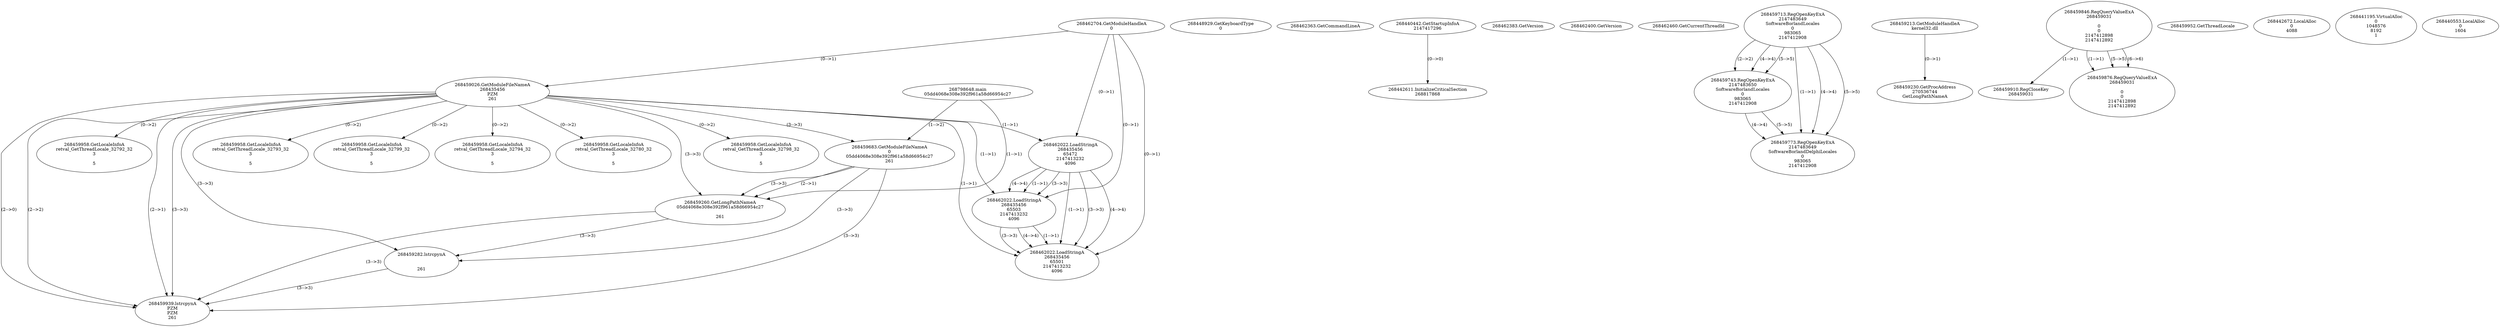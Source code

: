 // Global SCDG with merge call
digraph {
	0 [label="268798648.main
05dd4068e308e392f961a58d66954c27"]
	1 [label="268462704.GetModuleHandleA
0"]
	2 [label="268448929.GetKeyboardType
0"]
	3 [label="268462363.GetCommandLineA
"]
	4 [label="268440442.GetStartupInfoA
2147417296"]
	5 [label="268462383.GetVersion
"]
	6 [label="268462400.GetVersion
"]
	7 [label="268462460.GetCurrentThreadId
"]
	8 [label="268459026.GetModuleFileNameA
268435456
PZM
261"]
	1 -> 8 [label="(0-->1)"]
	9 [label="268459683.GetModuleFileNameA
0
05dd4068e308e392f961a58d66954c27
261"]
	0 -> 9 [label="(1-->2)"]
	8 -> 9 [label="(3-->3)"]
	10 [label="268459713.RegOpenKeyExA
2147483649
Software\Borland\Locales
0
983065
2147412908"]
	11 [label="268459213.GetModuleHandleA
kernel32.dll"]
	12 [label="268459230.GetProcAddress
270536744
GetLongPathNameA"]
	11 -> 12 [label="(0-->1)"]
	13 [label="268459260.GetLongPathNameA
05dd4068e308e392f961a58d66954c27

261"]
	0 -> 13 [label="(1-->1)"]
	9 -> 13 [label="(2-->1)"]
	8 -> 13 [label="(3-->3)"]
	9 -> 13 [label="(3-->3)"]
	14 [label="268459282.lstrcpynA


261"]
	8 -> 14 [label="(3-->3)"]
	9 -> 14 [label="(3-->3)"]
	13 -> 14 [label="(3-->3)"]
	15 [label="268459846.RegQueryValueExA
268459031

0
0
2147412898
2147412892"]
	16 [label="268459910.RegCloseKey
268459031"]
	15 -> 16 [label="(1-->1)"]
	17 [label="268459939.lstrcpynA
PZM
PZM
261"]
	8 -> 17 [label="(2-->1)"]
	8 -> 17 [label="(2-->2)"]
	8 -> 17 [label="(3-->3)"]
	9 -> 17 [label="(3-->3)"]
	13 -> 17 [label="(3-->3)"]
	14 -> 17 [label="(3-->3)"]
	8 -> 17 [label="(2-->0)"]
	18 [label="268459952.GetThreadLocale
"]
	19 [label="268459958.GetLocaleInfoA
retval_GetThreadLocale_32792_32
3

5"]
	8 -> 19 [label="(0-->2)"]
	20 [label="268462022.LoadStringA
268435456
65472
2147413232
4096"]
	1 -> 20 [label="(0-->1)"]
	8 -> 20 [label="(1-->1)"]
	21 [label="268442611.InitializeCriticalSection
268817868"]
	4 -> 21 [label="(0-->0)"]
	22 [label="268442672.LocalAlloc
0
4088"]
	23 [label="268441195.VirtualAlloc
0
1048576
8192
1"]
	24 [label="268440553.LocalAlloc
0
1604"]
	25 [label="268462022.LoadStringA
268435456
65503
2147413232
4096"]
	1 -> 25 [label="(0-->1)"]
	8 -> 25 [label="(1-->1)"]
	20 -> 25 [label="(1-->1)"]
	20 -> 25 [label="(3-->3)"]
	20 -> 25 [label="(4-->4)"]
	26 [label="268459743.RegOpenKeyExA
2147483650
Software\Borland\Locales
0
983065
2147412908"]
	10 -> 26 [label="(2-->2)"]
	10 -> 26 [label="(4-->4)"]
	10 -> 26 [label="(5-->5)"]
	27 [label="268459958.GetLocaleInfoA
retval_GetThreadLocale_32793_32
3

5"]
	8 -> 27 [label="(0-->2)"]
	28 [label="268462022.LoadStringA
268435456
65501
2147413232
4096"]
	1 -> 28 [label="(0-->1)"]
	8 -> 28 [label="(1-->1)"]
	20 -> 28 [label="(1-->1)"]
	25 -> 28 [label="(1-->1)"]
	20 -> 28 [label="(3-->3)"]
	25 -> 28 [label="(3-->3)"]
	20 -> 28 [label="(4-->4)"]
	25 -> 28 [label="(4-->4)"]
	29 [label="268459876.RegQueryValueExA
268459031

0
0
2147412898
2147412892"]
	15 -> 29 [label="(1-->1)"]
	15 -> 29 [label="(5-->5)"]
	15 -> 29 [label="(6-->6)"]
	30 [label="268459958.GetLocaleInfoA
retval_GetThreadLocale_32799_32
3

5"]
	8 -> 30 [label="(0-->2)"]
	31 [label="268459773.RegOpenKeyExA
2147483649
Software\Borland\Delphi\Locales
0
983065
2147412908"]
	10 -> 31 [label="(1-->1)"]
	10 -> 31 [label="(4-->4)"]
	26 -> 31 [label="(4-->4)"]
	10 -> 31 [label="(5-->5)"]
	26 -> 31 [label="(5-->5)"]
	32 [label="268459958.GetLocaleInfoA
retval_GetThreadLocale_32794_32
3

5"]
	8 -> 32 [label="(0-->2)"]
	33 [label="268459958.GetLocaleInfoA
retval_GetThreadLocale_32780_32
3

5"]
	8 -> 33 [label="(0-->2)"]
	34 [label="268459958.GetLocaleInfoA
retval_GetThreadLocale_32798_32
3

5"]
	8 -> 34 [label="(0-->2)"]
}
